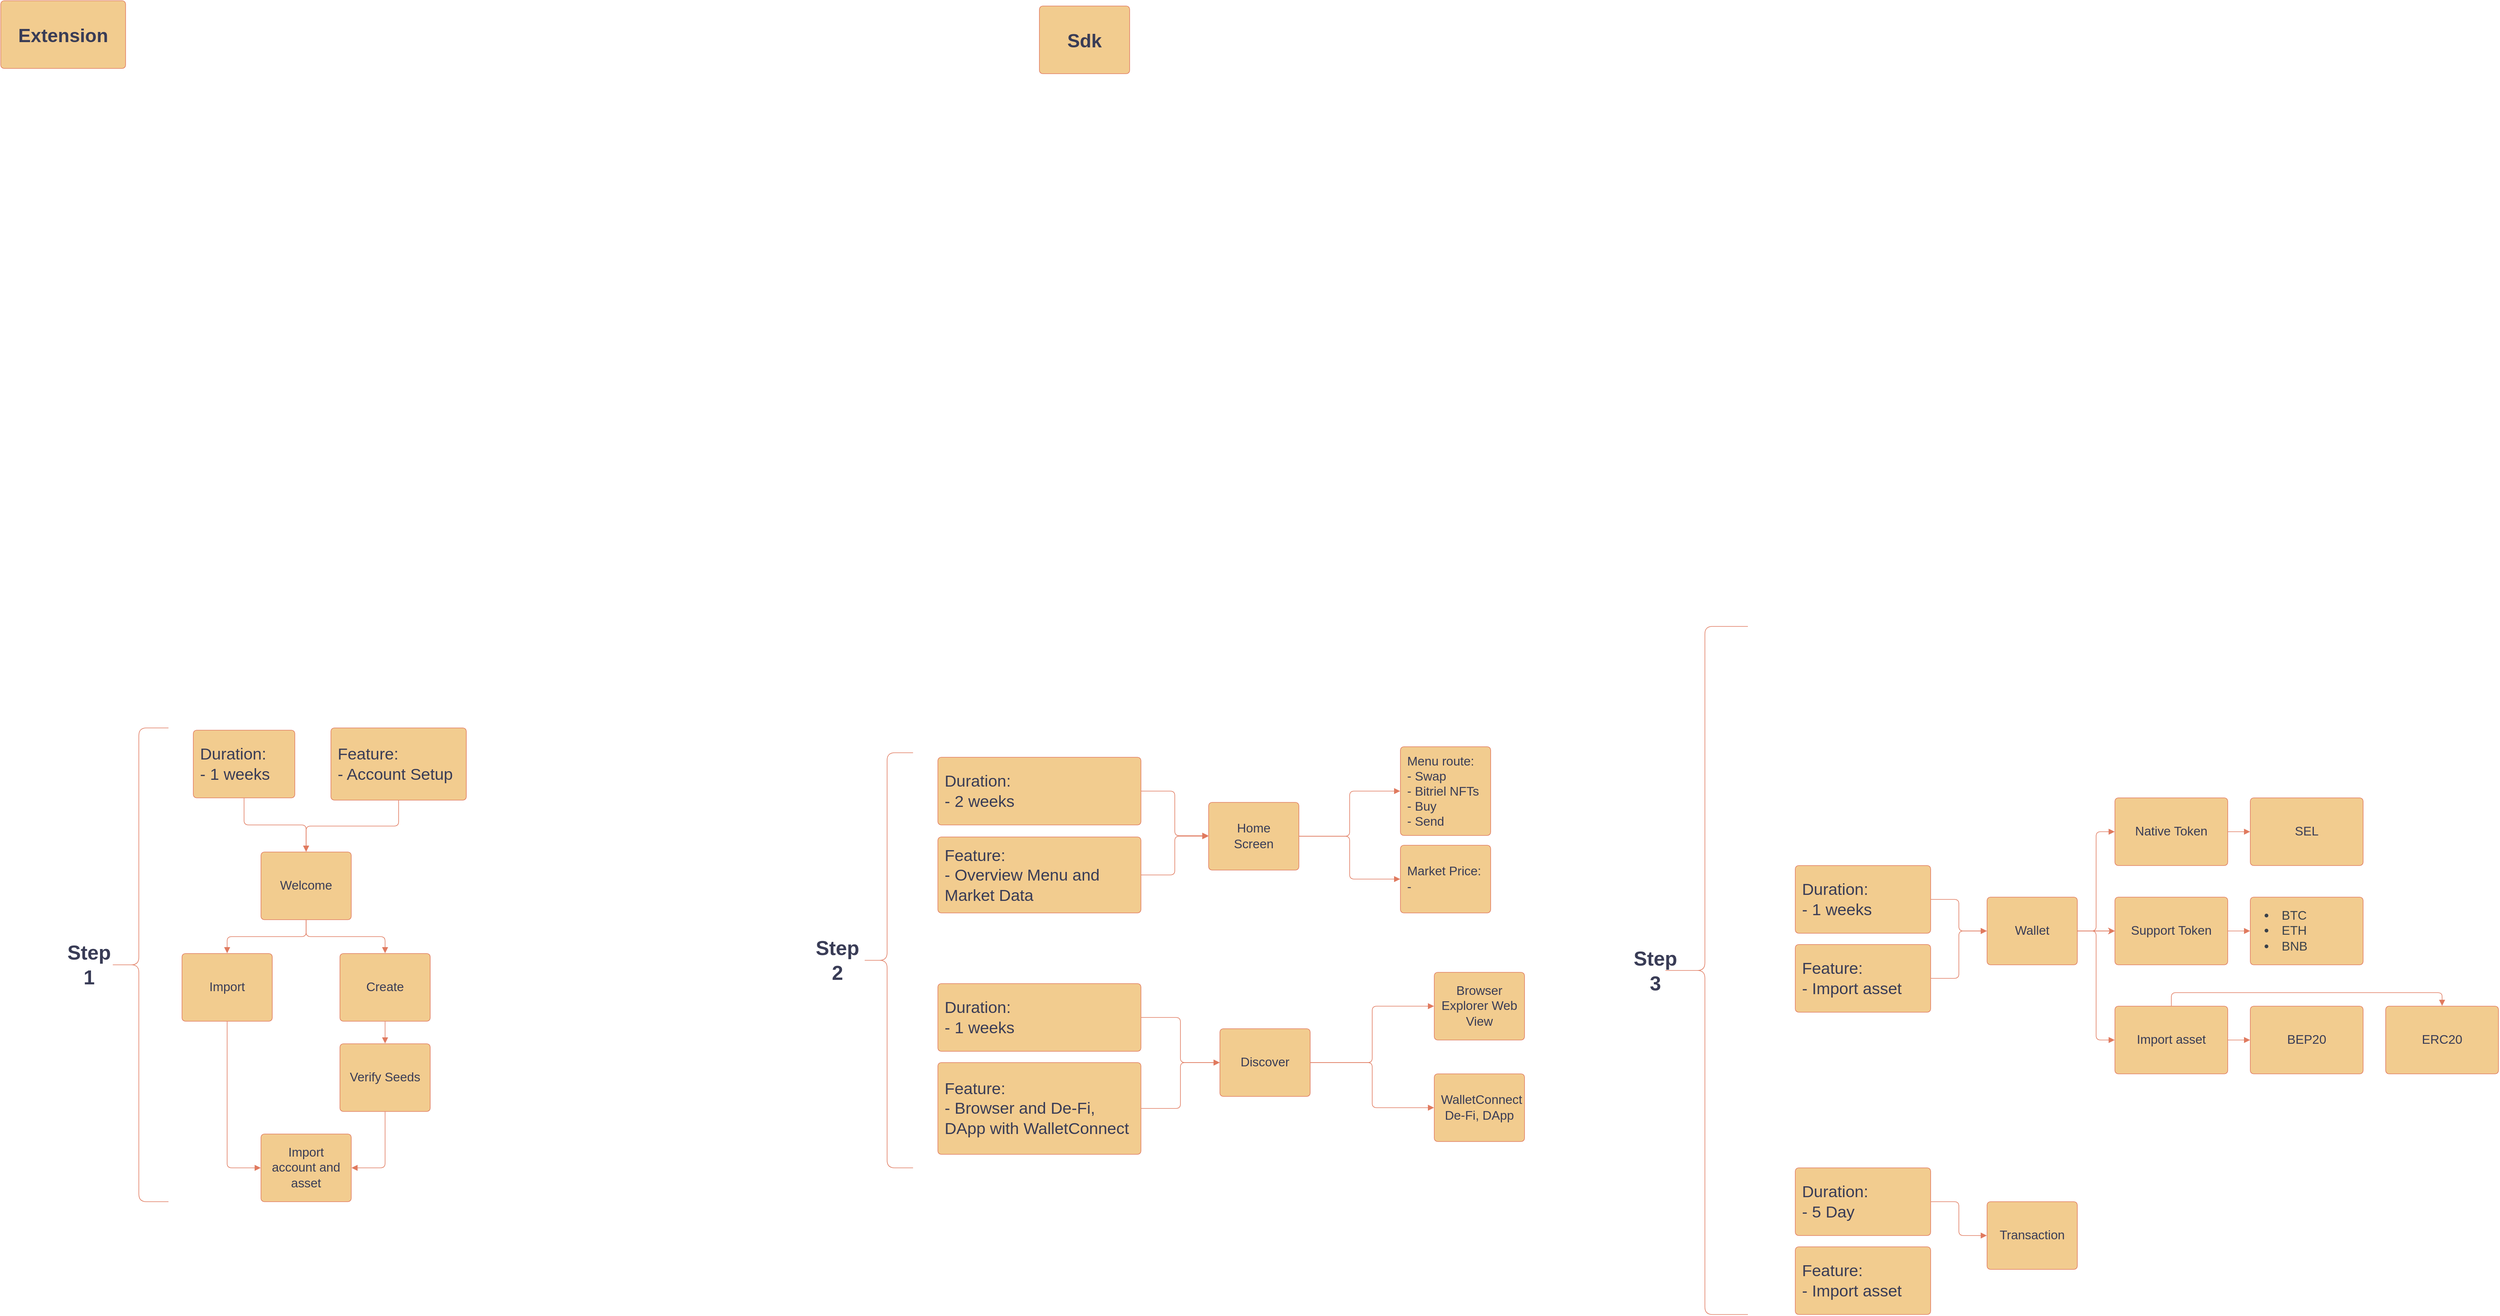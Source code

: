 <mxfile version="21.3.2" type="github">
  <diagram name="Page-1" id="VHqu843zAMIvLOxLYRrT">
    <mxGraphModel dx="3056" dy="2072" grid="1" gridSize="10" guides="1" tooltips="1" connect="1" arrows="1" fold="1" page="1" pageScale="1" pageWidth="850" pageHeight="1100" background="#ffffff" math="0" shadow="0">
      <root>
        <mxCell id="0" />
        <mxCell id="1" parent="0" />
        <mxCell id="zbY5q0rbspvN2szjDiho-265" value="Home Screen" style="html=1;overflow=block;blockSpacing=1;whiteSpace=wrap;fontSize=16.7;fontColor=#393C56;spacing=9;strokeColor=#E07A5F;strokeOpacity=100;rounded=1;absoluteArcSize=1;arcSize=9;strokeWidth=0.8;lucidId=uca0n-UiO.i3;fillColor=#F2CC8F;labelBackgroundColor=none;" parent="1" vertex="1">
          <mxGeometry x="315" y="189" width="120" height="90" as="geometry" />
        </mxCell>
        <mxCell id="zbY5q0rbspvN2szjDiho-266" value="Welcome" style="html=1;overflow=block;blockSpacing=1;whiteSpace=wrap;fontSize=16.7;fontColor=#393C56;align=center;spacing=9;strokeColor=#E07A5F;strokeOpacity=100;rounded=1;absoluteArcSize=1;arcSize=9;strokeWidth=0.8;lucidId=Jca0Ky4q9FBk;labelBackgroundColor=none;fillColor=#F2CC8F;" parent="1" vertex="1">
          <mxGeometry x="-945" y="255" width="120" height="90" as="geometry" />
        </mxCell>
        <mxCell id="zbY5q0rbspvN2szjDiho-267" value="Import" style="html=1;overflow=block;blockSpacing=1;whiteSpace=wrap;fontSize=16.7;fontColor=#393C56;spacing=9;verticalAlign=middle;strokeColor=#E07A5F;strokeOpacity=100;rounded=1;absoluteArcSize=1;arcSize=9;strokeWidth=0.8;lucidId=Vda0Xxk14ub7;labelBackgroundColor=none;fillColor=#F2CC8F;" parent="1" vertex="1">
          <mxGeometry x="-1050" y="390" width="120" height="90" as="geometry" />
        </mxCell>
        <mxCell id="zbY5q0rbspvN2szjDiho-268" value="Create" style="html=1;overflow=block;blockSpacing=1;whiteSpace=wrap;fontSize=16.7;fontColor=#393C56;spacing=9;verticalAlign=middle;strokeColor=#E07A5F;strokeOpacity=100;rounded=1;absoluteArcSize=1;arcSize=9;strokeWidth=0.8;lucidId=bea0~t-JF409;labelBackgroundColor=none;fillColor=#F2CC8F;" parent="1" vertex="1">
          <mxGeometry x="-840" y="390" width="120" height="90" as="geometry" />
        </mxCell>
        <mxCell id="zbY5q0rbspvN2szjDiho-269" value="Verify Seeds" style="html=1;overflow=block;blockSpacing=1;whiteSpace=wrap;fontSize=16.7;fontColor=#393C56;spacing=9;verticalAlign=middle;strokeColor=#E07A5F;strokeOpacity=100;rounded=1;absoluteArcSize=1;arcSize=9;strokeWidth=0.8;lucidId=oea0EduncO.E;labelBackgroundColor=none;fillColor=#F2CC8F;" parent="1" vertex="1">
          <mxGeometry x="-840" y="510" width="120" height="90" as="geometry" />
        </mxCell>
        <mxCell id="zbY5q0rbspvN2szjDiho-270" value="" style="html=1;jettySize=18;whiteSpace=wrap;fontSize=13;strokeColor=#E07A5F;strokeOpacity=100;strokeWidth=0.8;rounded=1;arcSize=12;edgeStyle=orthogonalEdgeStyle;startArrow=none;endArrow=block;endFill=1;exitX=0.5;exitY=1.004;exitPerimeter=0;entryX=0.5;entryY=-0.004;entryPerimeter=0;lucidId=Eea0e89wNNri;labelBackgroundColor=none;fontColor=default;" parent="1" source="zbY5q0rbspvN2szjDiho-268" target="zbY5q0rbspvN2szjDiho-269" edge="1">
          <mxGeometry width="100" height="100" relative="1" as="geometry">
            <Array as="points" />
          </mxGeometry>
        </mxCell>
        <mxCell id="zbY5q0rbspvN2szjDiho-271" value="" style="html=1;jettySize=18;whiteSpace=wrap;fontSize=13;strokeColor=#E07A5F;strokeOpacity=100;strokeWidth=0.8;rounded=1;arcSize=12;edgeStyle=orthogonalEdgeStyle;startArrow=none;endArrow=block;endFill=1;exitX=0.5;exitY=1.004;exitPerimeter=0;entryX=0.5;entryY=-0.004;entryPerimeter=0;lucidId=ffa06G6fT31H;labelBackgroundColor=none;fontColor=default;" parent="1" source="zbY5q0rbspvN2szjDiho-266" target="zbY5q0rbspvN2szjDiho-267" edge="1">
          <mxGeometry width="100" height="100" relative="1" as="geometry">
            <Array as="points" />
          </mxGeometry>
        </mxCell>
        <mxCell id="zbY5q0rbspvN2szjDiho-272" value="" style="html=1;jettySize=18;whiteSpace=wrap;fontSize=13;strokeColor=#E07A5F;strokeOpacity=100;strokeWidth=0.8;rounded=1;arcSize=12;edgeStyle=orthogonalEdgeStyle;startArrow=none;endArrow=block;endFill=1;exitX=0.5;exitY=1.004;exitPerimeter=0;entryX=0.5;entryY=-0.004;entryPerimeter=0;lucidId=kfa0JvLYfITH;labelBackgroundColor=none;fontColor=default;" parent="1" source="zbY5q0rbspvN2szjDiho-266" target="zbY5q0rbspvN2szjDiho-268" edge="1">
          <mxGeometry width="100" height="100" relative="1" as="geometry">
            <Array as="points" />
          </mxGeometry>
        </mxCell>
        <mxCell id="zbY5q0rbspvN2szjDiho-273" value="Import account and asset " style="html=1;overflow=block;blockSpacing=1;whiteSpace=wrap;fontSize=16.7;fontColor=#393C56;spacing=9;verticalAlign=middle;strokeColor=#E07A5F;strokeOpacity=100;rounded=1;absoluteArcSize=1;arcSize=9;strokeWidth=0.8;lucidId=sfa0by9yITn-;labelBackgroundColor=none;fillColor=#F2CC8F;" parent="1" vertex="1">
          <mxGeometry x="-945" y="630" width="120" height="90" as="geometry" />
        </mxCell>
        <mxCell id="zbY5q0rbspvN2szjDiho-274" value="" style="html=1;jettySize=18;whiteSpace=wrap;fontSize=13;strokeColor=#E07A5F;strokeOpacity=100;strokeWidth=0.8;rounded=1;arcSize=12;edgeStyle=orthogonalEdgeStyle;startArrow=none;endArrow=block;endFill=1;exitX=0.5;exitY=1.004;exitPerimeter=0;entryX=-0.003;entryY=0.5;entryPerimeter=0;lucidId=Pfa0X~1ALKKi;labelBackgroundColor=none;fontColor=default;" parent="1" source="zbY5q0rbspvN2szjDiho-267" target="zbY5q0rbspvN2szjDiho-273" edge="1">
          <mxGeometry width="100" height="100" relative="1" as="geometry">
            <Array as="points" />
          </mxGeometry>
        </mxCell>
        <mxCell id="zbY5q0rbspvN2szjDiho-275" value="" style="html=1;jettySize=18;whiteSpace=wrap;fontSize=13;strokeColor=#E07A5F;strokeOpacity=100;strokeWidth=0.8;rounded=1;arcSize=12;edgeStyle=orthogonalEdgeStyle;startArrow=none;endArrow=block;endFill=1;exitX=0.5;exitY=1.004;exitPerimeter=0;entryX=1.003;entryY=0.5;entryPerimeter=0;lucidId=Sfa0SEUxJVV2;labelBackgroundColor=none;fontColor=default;" parent="1" source="zbY5q0rbspvN2szjDiho-269" target="zbY5q0rbspvN2szjDiho-273" edge="1">
          <mxGeometry width="100" height="100" relative="1" as="geometry">
            <Array as="points" />
          </mxGeometry>
        </mxCell>
        <mxCell id="zbY5q0rbspvN2szjDiho-276" value="Discover" style="html=1;overflow=block;blockSpacing=1;whiteSpace=wrap;fontSize=16.7;fontColor=#393C56;spacing=9;strokeColor=#E07A5F;strokeOpacity=100;rounded=1;absoluteArcSize=1;arcSize=9;strokeWidth=0.8;lucidId=zga0rCzeqD-x;fillColor=#F2CC8F;labelBackgroundColor=none;" parent="1" vertex="1">
          <mxGeometry x="330" y="490" width="120" height="90" as="geometry" />
        </mxCell>
        <mxCell id="zbY5q0rbspvN2szjDiho-277" value="Duration: &#xa;- 1 weeks" style="html=1;overflow=block;blockSpacing=1;whiteSpace=wrap;fontSize=21.7;fontColor=#393C56;align=left;spacing=9;verticalAlign=middle;strokeColor=#E07A5F;strokeOpacity=100;fillOpacity=100;rounded=1;absoluteArcSize=1;arcSize=9;fillColor=#F2CC8F;strokeWidth=0.8;lucidId=LPa0Y3JxdmO-;labelBackgroundColor=none;" parent="1" vertex="1">
          <mxGeometry x="-1035" y="93" width="135" height="90" as="geometry" />
        </mxCell>
        <mxCell id="zbY5q0rbspvN2szjDiho-278" value="" style="strokeColor=none;fillColor=none;whiteSpace=wrap;fontSize=26.7;fontColor=#393C56;fontStyle=1;spacing=3.8;strokeOpacity=100;rounded=1;absoluteArcSize=1;arcSize=9;strokeWidth=0.8;html=1;labelBackgroundColor=none;" parent="1" vertex="1">
          <mxGeometry x="-1200" y="90" width="132" height="630" as="geometry" />
        </mxCell>
        <mxCell id="zbY5q0rbspvN2szjDiho-279" value="" style="shape=curlyBracket;rounded=1;whiteSpace=wrap;fontSize=26.7;fontColor=#393C56;fontStyle=1;spacing=3.8;strokeColor=#E07A5F;strokeOpacity=100;strokeWidth=0.8;labelBackgroundColor=none;fillColor=#F2CC8F;" parent="zbY5q0rbspvN2szjDiho-278" vertex="1">
          <mxGeometry x="53.25" width="78.75" height="630" as="geometry" />
        </mxCell>
        <mxCell id="zbY5q0rbspvN2szjDiho-280" value="Step 1" style="strokeColor=none;fillColor=none;whiteSpace=wrap;fontSize=26.7;fontColor=#393C56;fontStyle=1;spacing=3.8;strokeOpacity=100;rounded=1;absoluteArcSize=1;arcSize=9;strokeWidth=0.8;labelBackgroundColor=none;" parent="zbY5q0rbspvN2szjDiho-278" vertex="1">
          <mxGeometry width="53.25" height="630" as="geometry" />
        </mxCell>
        <mxCell id="zbY5q0rbspvN2szjDiho-281" value="Sdk" style="html=1;overflow=block;blockSpacing=1;whiteSpace=wrap;fontSize=25;fontColor=#393C56;fontStyle=1;spacing=9;strokeColor=#E07A5F;strokeOpacity=100;fillOpacity=100;rounded=1;absoluteArcSize=1;arcSize=9;fillColor=#F2CC8F;strokeWidth=0.8;lucidId=pSa00CnqCvIb;labelBackgroundColor=none;" parent="1" vertex="1">
          <mxGeometry x="90" y="-870" width="120" height="90" as="geometry" />
        </mxCell>
        <mxCell id="zbY5q0rbspvN2szjDiho-282" value="" style="strokeColor=none;fillColor=none;whiteSpace=wrap;fontSize=26.7;fontColor=#393C56;fontStyle=1;spacing=3.8;strokeOpacity=100;rounded=1;absoluteArcSize=1;arcSize=9;strokeWidth=0.8;html=1;labelBackgroundColor=none;" parent="1" vertex="1">
          <mxGeometry x="-210" y="123" width="132" height="552" as="geometry" />
        </mxCell>
        <mxCell id="zbY5q0rbspvN2szjDiho-283" value="" style="shape=curlyBracket;rounded=1;whiteSpace=wrap;fontSize=26.7;fontColor=#393C56;fontStyle=1;spacing=3.8;strokeColor=#E07A5F;strokeOpacity=100;strokeWidth=0.8;labelBackgroundColor=none;fillColor=#F2CC8F;" parent="zbY5q0rbspvN2szjDiho-282" vertex="1">
          <mxGeometry x="63" width="69" height="552" as="geometry" />
        </mxCell>
        <mxCell id="zbY5q0rbspvN2szjDiho-284" value="Step 2" style="strokeColor=none;fillColor=none;whiteSpace=wrap;fontSize=26.7;fontColor=#393C56;fontStyle=1;spacing=3.8;strokeOpacity=100;rounded=1;absoluteArcSize=1;arcSize=9;strokeWidth=0.8;labelBackgroundColor=none;" parent="zbY5q0rbspvN2szjDiho-282" vertex="1">
          <mxGeometry width="63" height="552" as="geometry" />
        </mxCell>
        <mxCell id="zbY5q0rbspvN2szjDiho-285" value="Feature:&#xa;- Account Setup" style="html=1;overflow=block;blockSpacing=1;whiteSpace=wrap;fontSize=21.7;fontColor=#393C56;align=left;spacing=9;verticalAlign=middle;strokeColor=#E07A5F;strokeOpacity=100;fillOpacity=100;rounded=1;absoluteArcSize=1;arcSize=9;fillColor=#F2CC8F;strokeWidth=0.8;lucidId=MVa0nrjbL0r_;labelBackgroundColor=none;" parent="1" vertex="1">
          <mxGeometry x="-852" y="90" width="180" height="96" as="geometry" />
        </mxCell>
        <mxCell id="zbY5q0rbspvN2szjDiho-286" value="" style="html=1;jettySize=18;whiteSpace=wrap;fontSize=13;strokeColor=#E07A5F;strokeOpacity=100;strokeWidth=0.8;rounded=1;arcSize=12;edgeStyle=orthogonalEdgeStyle;startArrow=none;endArrow=block;endFill=1;exitX=0.5;exitY=1.004;exitPerimeter=0;entryX=0.5;entryY=-0.004;entryPerimeter=0;lucidId=R4a0nYMLeVrN;labelBackgroundColor=none;fontColor=default;" parent="1" source="zbY5q0rbspvN2szjDiho-277" target="zbY5q0rbspvN2szjDiho-266" edge="1">
          <mxGeometry width="100" height="100" relative="1" as="geometry">
            <Array as="points" />
          </mxGeometry>
        </mxCell>
        <mxCell id="zbY5q0rbspvN2szjDiho-287" value="" style="html=1;jettySize=18;whiteSpace=wrap;fontSize=13;strokeColor=#E07A5F;strokeOpacity=100;strokeWidth=0.8;rounded=1;arcSize=12;edgeStyle=orthogonalEdgeStyle;startArrow=none;endArrow=block;endFill=1;exitX=0.5;exitY=1.004;exitPerimeter=0;entryX=0.5;entryY=-0.004;entryPerimeter=0;lucidId=U4a0g7tCiHba;labelBackgroundColor=none;fontColor=default;" parent="1" source="zbY5q0rbspvN2szjDiho-285" target="zbY5q0rbspvN2szjDiho-266" edge="1">
          <mxGeometry width="100" height="100" relative="1" as="geometry">
            <Array as="points" />
          </mxGeometry>
        </mxCell>
        <mxCell id="zbY5q0rbspvN2szjDiho-288" value="Browser Explorer Web View" style="html=1;overflow=block;blockSpacing=1;whiteSpace=wrap;fontSize=16.7;fontColor=#393C56;spacing=9;strokeColor=#E07A5F;strokeOpacity=100;rounded=1;absoluteArcSize=1;arcSize=9;strokeWidth=0.8;lucidId=77a02cb7iGfI;fillColor=#F2CC8F;labelBackgroundColor=none;" parent="1" vertex="1">
          <mxGeometry x="615" y="415" width="120" height="90" as="geometry" />
        </mxCell>
        <mxCell id="zbY5q0rbspvN2szjDiho-289" value="WalletConnect&#xa;De-Fi, DApp" style="html=1;overflow=block;blockSpacing=1;whiteSpace=wrap;fontSize=16.7;fontColor=#393C56;spacing=9;strokeColor=#E07A5F;strokeOpacity=100;rounded=1;absoluteArcSize=1;arcSize=9;strokeWidth=0.8;lucidId=-7a0e4nIgv2n;fillColor=#F2CC8F;labelBackgroundColor=none;" parent="1" vertex="1">
          <mxGeometry x="615" y="550" width="120" height="90" as="geometry" />
        </mxCell>
        <mxCell id="zbY5q0rbspvN2szjDiho-290" value="Duration: &#xa;- 1 weeks" style="html=1;overflow=block;blockSpacing=1;whiteSpace=wrap;fontSize=21.7;fontColor=#393C56;align=left;spacing=9;verticalAlign=middle;strokeColor=#E07A5F;strokeOpacity=100;fillOpacity=100;rounded=1;absoluteArcSize=1;arcSize=9;fillColor=#F2CC8F;strokeWidth=0.8;lucidId=v-a0DGhrGujj;labelBackgroundColor=none;" parent="1" vertex="1">
          <mxGeometry x="-45" y="430" width="270" height="90" as="geometry" />
        </mxCell>
        <mxCell id="zbY5q0rbspvN2szjDiho-291" value="" style="html=1;jettySize=18;whiteSpace=wrap;fontSize=13;strokeColor=#E07A5F;strokeOpacity=100;strokeWidth=0.8;rounded=1;arcSize=12;edgeStyle=orthogonalEdgeStyle;startArrow=none;endArrow=block;endFill=1;exitX=1.003;exitY=0.5;exitPerimeter=0;entryX=-0.003;entryY=0.5;entryPerimeter=0;lucidId=3-a07R3Qk.AD;fillColor=#F2CC8F;labelBackgroundColor=none;fontColor=default;" parent="1" source="zbY5q0rbspvN2szjDiho-276" target="zbY5q0rbspvN2szjDiho-289" edge="1">
          <mxGeometry width="100" height="100" relative="1" as="geometry">
            <Array as="points" />
          </mxGeometry>
        </mxCell>
        <mxCell id="zbY5q0rbspvN2szjDiho-292" value="Extension" style="html=1;overflow=block;blockSpacing=1;whiteSpace=wrap;fontSize=25;fontColor=#393C56;fontStyle=1;spacing=9;strokeColor=#E07A5F;strokeOpacity=100;fillOpacity=100;rounded=1;absoluteArcSize=1;arcSize=9;fillColor=#F2CC8F;strokeWidth=0.8;lucidId=..a0CwNgGoPU;labelBackgroundColor=none;" parent="1" vertex="1">
          <mxGeometry x="-1291" y="-877" width="166" height="90" as="geometry" />
        </mxCell>
        <mxCell id="zbY5q0rbspvN2szjDiho-293" value="Feature:&#xa;- Browser and De-Fi, DApp with WalletConnect" style="html=1;overflow=block;blockSpacing=1;whiteSpace=wrap;fontSize=21.7;fontColor=#393C56;align=left;spacing=9;verticalAlign=middle;strokeOpacity=100;fillOpacity=100;rounded=1;absoluteArcSize=1;arcSize=9;fillColor=#F2CC8F;strokeWidth=0.8;lucidId=aab0temb~Jwm;strokeColor=#E07A5F;labelBackgroundColor=none;" parent="1" vertex="1">
          <mxGeometry x="-45" y="535" width="270" height="122" as="geometry" />
        </mxCell>
        <mxCell id="zbY5q0rbspvN2szjDiho-294" value="" style="html=1;jettySize=18;whiteSpace=wrap;fontSize=13;strokeColor=#E07A5F;strokeOpacity=100;strokeWidth=0.8;rounded=1;arcSize=12;edgeStyle=orthogonalEdgeStyle;startArrow=none;endArrow=block;endFill=1;exitX=1.001;exitY=0.5;exitPerimeter=0;entryX=-0.003;entryY=0.5;entryPerimeter=0;lucidId=Xab0g0hyk1Pg;fillColor=#F2CC8F;labelBackgroundColor=none;fontColor=default;" parent="1" source="zbY5q0rbspvN2szjDiho-293" target="zbY5q0rbspvN2szjDiho-276" edge="1">
          <mxGeometry width="100" height="100" relative="1" as="geometry">
            <Array as="points" />
          </mxGeometry>
        </mxCell>
        <mxCell id="zbY5q0rbspvN2szjDiho-295" value="Duration: &#xa;- 2 weeks" style="html=1;overflow=block;blockSpacing=1;whiteSpace=wrap;fontSize=21.7;fontColor=#393C56;align=left;spacing=9;verticalAlign=middle;strokeColor=#E07A5F;strokeOpacity=100;fillOpacity=100;rounded=1;absoluteArcSize=1;arcSize=9;fillColor=#F2CC8F;strokeWidth=0.8;lucidId=_ab0i.H8g_lR;labelBackgroundColor=none;" parent="1" vertex="1">
          <mxGeometry x="-45" y="129" width="270" height="90" as="geometry" />
        </mxCell>
        <mxCell id="zbY5q0rbspvN2szjDiho-296" value="Feature:&#xa;- Overview Menu and Market Data" style="html=1;overflow=block;blockSpacing=1;whiteSpace=wrap;fontSize=21.7;fontColor=#393C56;align=left;spacing=9;verticalAlign=middle;strokeOpacity=100;fillOpacity=100;rounded=1;absoluteArcSize=1;arcSize=9;fillColor=#F2CC8F;strokeWidth=0.8;lucidId=_ab0SlGCYWsf;strokeColor=#E07A5F;labelBackgroundColor=none;" parent="1" vertex="1">
          <mxGeometry x="-45" y="235" width="270" height="101" as="geometry" />
        </mxCell>
        <mxCell id="zbY5q0rbspvN2szjDiho-297" value="Menu route:&#xa;- Swap&#xa;- Bitriel NFTs&#xa;- Buy&#xa;- Send" style="html=1;overflow=block;blockSpacing=1;whiteSpace=wrap;fontSize=16.7;fontColor=#393C56;align=left;spacing=9;verticalAlign=middle;strokeColor=#E07A5F;strokeOpacity=100;rounded=1;absoluteArcSize=1;arcSize=9;strokeWidth=0.8;lucidId=acb0z6DDbaGp;fillColor=#F2CC8F;labelBackgroundColor=none;" parent="1" vertex="1">
          <mxGeometry x="570" y="115" width="120" height="118" as="geometry" />
        </mxCell>
        <mxCell id="zbY5q0rbspvN2szjDiho-298" value="Market Price:&#xa;- " style="html=1;overflow=block;blockSpacing=1;whiteSpace=wrap;fontSize=16.7;fontColor=#393C56;align=left;spacing=9;verticalAlign=middle;strokeColor=#E07A5F;strokeOpacity=100;rounded=1;absoluteArcSize=1;arcSize=9;strokeWidth=0.8;lucidId=acb0S5HzsYsd;fillColor=#F2CC8F;labelBackgroundColor=none;" parent="1" vertex="1">
          <mxGeometry x="570" y="246" width="120" height="90" as="geometry" />
        </mxCell>
        <mxCell id="zbY5q0rbspvN2szjDiho-299" value="" style="html=1;jettySize=18;whiteSpace=wrap;fontSize=13;strokeColor=#E07A5F;strokeOpacity=100;strokeWidth=0.8;rounded=1;arcSize=12;edgeStyle=orthogonalEdgeStyle;startArrow=none;endArrow=block;endFill=1;exitX=1.003;exitY=0.5;exitPerimeter=0;entryX=-0.003;entryY=0.5;entryPerimeter=0;lucidId=qcb0-TfhVIlK;fillColor=#F2CC8F;labelBackgroundColor=none;fontColor=default;" parent="1" source="zbY5q0rbspvN2szjDiho-265" target="zbY5q0rbspvN2szjDiho-297" edge="1">
          <mxGeometry width="100" height="100" relative="1" as="geometry">
            <Array as="points" />
          </mxGeometry>
        </mxCell>
        <mxCell id="zbY5q0rbspvN2szjDiho-300" value="" style="html=1;jettySize=18;whiteSpace=wrap;fontSize=13;strokeColor=#E07A5F;strokeOpacity=100;strokeWidth=0.8;rounded=1;arcSize=12;edgeStyle=orthogonalEdgeStyle;startArrow=none;endArrow=block;endFill=1;exitX=1.003;exitY=0.5;exitPerimeter=0;entryX=-0.003;entryY=0.5;entryPerimeter=0;lucidId=ucb0NeUc8.oI;fillColor=#F2CC8F;labelBackgroundColor=none;fontColor=default;" parent="1" source="zbY5q0rbspvN2szjDiho-265" target="zbY5q0rbspvN2szjDiho-298" edge="1">
          <mxGeometry width="100" height="100" relative="1" as="geometry">
            <Array as="points" />
          </mxGeometry>
        </mxCell>
        <mxCell id="zbY5q0rbspvN2szjDiho-301" value="" style="html=1;jettySize=18;whiteSpace=wrap;fontSize=13;strokeColor=#E07A5F;strokeOpacity=100;strokeWidth=0.8;rounded=1;arcSize=12;edgeStyle=orthogonalEdgeStyle;startArrow=none;endArrow=block;endFill=1;exitX=1.001;exitY=0.5;exitPerimeter=0;entryX=-0.003;entryY=0.5;entryPerimeter=0;lucidId=gdb0DMMKNhfz;fillColor=#F2CC8F;labelBackgroundColor=none;fontColor=default;" parent="1" source="zbY5q0rbspvN2szjDiho-290" target="zbY5q0rbspvN2szjDiho-276" edge="1">
          <mxGeometry width="100" height="100" relative="1" as="geometry">
            <Array as="points" />
          </mxGeometry>
        </mxCell>
        <mxCell id="zbY5q0rbspvN2szjDiho-302" value="" style="html=1;jettySize=18;whiteSpace=wrap;fontSize=13;strokeColor=#E07A5F;strokeOpacity=100;strokeWidth=0.8;rounded=1;arcSize=12;edgeStyle=orthogonalEdgeStyle;startArrow=none;endArrow=block;endFill=1;exitX=1.001;exitY=0.5;exitPerimeter=0;entryX=-0.003;entryY=0.5;entryPerimeter=0;lucidId=Mdb0LnuBG9gK;fillColor=#F2CC8F;labelBackgroundColor=none;fontColor=default;" parent="1" source="zbY5q0rbspvN2szjDiho-296" target="zbY5q0rbspvN2szjDiho-265" edge="1">
          <mxGeometry width="100" height="100" relative="1" as="geometry">
            <Array as="points" />
          </mxGeometry>
        </mxCell>
        <mxCell id="zbY5q0rbspvN2szjDiho-303" value="" style="html=1;jettySize=18;whiteSpace=wrap;fontSize=13;strokeColor=#E07A5F;strokeOpacity=100;strokeWidth=0.8;rounded=1;arcSize=12;edgeStyle=orthogonalEdgeStyle;startArrow=none;endArrow=block;endFill=1;exitX=1.001;exitY=0.5;exitPerimeter=0;entryX=-0.003;entryY=0.492;entryPerimeter=0;lucidId=Qdb0yo6qIdlQ;fillColor=#F2CC8F;labelBackgroundColor=none;fontColor=default;" parent="1" source="zbY5q0rbspvN2szjDiho-295" target="zbY5q0rbspvN2szjDiho-265" edge="1">
          <mxGeometry width="100" height="100" relative="1" as="geometry">
            <Array as="points" />
          </mxGeometry>
        </mxCell>
        <mxCell id="zbY5q0rbspvN2szjDiho-304" value="" style="html=1;jettySize=18;whiteSpace=wrap;fontSize=13;strokeColor=#E07A5F;strokeOpacity=100;strokeWidth=0.8;rounded=1;arcSize=12;edgeStyle=orthogonalEdgeStyle;startArrow=none;endArrow=block;endFill=1;exitX=1.003;exitY=0.5;exitPerimeter=0;entryX=-0.003;entryY=0.5;entryPerimeter=0;lucidId=ceb0MK5iR.2z;fillColor=#F2CC8F;labelBackgroundColor=none;fontColor=default;" parent="1" source="zbY5q0rbspvN2szjDiho-276" target="zbY5q0rbspvN2szjDiho-288" edge="1">
          <mxGeometry width="100" height="100" relative="1" as="geometry">
            <Array as="points" />
          </mxGeometry>
        </mxCell>
        <mxCell id="zbY5q0rbspvN2szjDiho-305" value="" style="strokeColor=none;fillColor=none;whiteSpace=wrap;fontSize=26.7;fontColor=#393C56;fontStyle=1;spacing=3.8;strokeOpacity=100;rounded=1;absoluteArcSize=1;arcSize=9;strokeWidth=0.8;html=1;labelBackgroundColor=none;" parent="1" vertex="1">
          <mxGeometry x="900" y="-45" width="132" height="915" as="geometry" />
        </mxCell>
        <mxCell id="zbY5q0rbspvN2szjDiho-306" value="" style="shape=curlyBracket;rounded=1;whiteSpace=wrap;fontSize=26.7;fontColor=#393C56;fontStyle=1;spacing=3.8;strokeColor=#E07A5F;strokeOpacity=100;strokeWidth=0.8;labelBackgroundColor=none;fillColor=#F2CC8F;" parent="zbY5q0rbspvN2szjDiho-305" vertex="1">
          <mxGeometry x="17.625" width="114.375" height="915" as="geometry" />
        </mxCell>
        <mxCell id="zbY5q0rbspvN2szjDiho-307" value="Step 3" style="strokeColor=none;fillColor=none;whiteSpace=wrap;fontSize=26.7;fontColor=#393C56;fontStyle=1;spacing=3.8;strokeOpacity=100;rounded=1;absoluteArcSize=1;arcSize=9;strokeWidth=0.8;labelBackgroundColor=none;" parent="zbY5q0rbspvN2szjDiho-305" vertex="1">
          <mxGeometry width="17.625" height="915" as="geometry" />
        </mxCell>
        <mxCell id="kWYeJPqyyix-fhEWJ2AD-1" style="edgeStyle=orthogonalEdgeStyle;rounded=0;orthogonalLoop=1;jettySize=auto;html=1;entryX=0;entryY=0.5;entryDx=0;entryDy=0;strokeColor=#E07A5F;fontColor=#393C56;fillColor=#F2CC8F;" edge="1" parent="1" source="zbY5q0rbspvN2szjDiho-308" target="zbY5q0rbspvN2szjDiho-316">
          <mxGeometry relative="1" as="geometry" />
        </mxCell>
        <mxCell id="zbY5q0rbspvN2szjDiho-308" value="Wallet" style="html=1;overflow=block;blockSpacing=1;whiteSpace=wrap;fontSize=16.7;spacing=9;strokeColor=#E07A5F;strokeOpacity=100;rounded=1;absoluteArcSize=1;arcSize=9;strokeWidth=0.8;lucidId=bhb0qxRhIA-V;fillColor=#F2CC8F;fontColor=#393C56;labelBackgroundColor=none;" parent="1" vertex="1">
          <mxGeometry x="1350" y="315" width="120" height="90" as="geometry" />
        </mxCell>
        <mxCell id="zbY5q0rbspvN2szjDiho-309" value="Import asset" style="html=1;overflow=block;blockSpacing=1;whiteSpace=wrap;fontSize=16.7;spacing=9;strokeColor=#E07A5F;strokeOpacity=100;rounded=1;absoluteArcSize=1;arcSize=9;strokeWidth=0.8;lucidId=bhb0wNb8ohSP;fillColor=#F2CC8F;fontColor=#393C56;labelBackgroundColor=none;" parent="1" vertex="1">
          <mxGeometry x="1520" y="460" width="150" height="90" as="geometry" />
        </mxCell>
        <mxCell id="zbY5q0rbspvN2szjDiho-310" value="" style="html=1;jettySize=18;whiteSpace=wrap;fontSize=13;strokeColor=#E07A5F;strokeOpacity=100;strokeWidth=0.8;rounded=1;arcSize=12;edgeStyle=orthogonalEdgeStyle;startArrow=none;endArrow=block;endFill=1;exitX=1.003;exitY=0.5;exitPerimeter=0;entryX=-0.002;entryY=0.5;entryPerimeter=0;lucidId=bhb0bGxGjl3O;fillColor=#F2CC8F;labelBackgroundColor=none;fontColor=default;" parent="1" source="zbY5q0rbspvN2szjDiho-308" target="zbY5q0rbspvN2szjDiho-309" edge="1">
          <mxGeometry width="100" height="100" relative="1" as="geometry">
            <Array as="points" />
          </mxGeometry>
        </mxCell>
        <mxCell id="zbY5q0rbspvN2szjDiho-311" value="ERC20" style="html=1;overflow=block;blockSpacing=1;whiteSpace=wrap;fontSize=16.7;fontColor=#393C56;spacing=9;strokeColor=#E07A5F;strokeOpacity=100;rounded=1;absoluteArcSize=1;arcSize=9;strokeWidth=0.8;lucidId=bhb0O4v9XhpU;fillColor=#F2CC8F;labelBackgroundColor=none;" parent="1" vertex="1">
          <mxGeometry x="1880" y="460" width="150" height="90" as="geometry" />
        </mxCell>
        <mxCell id="zbY5q0rbspvN2szjDiho-312" value="BEP20" style="html=1;overflow=block;blockSpacing=1;whiteSpace=wrap;fontSize=16.7;spacing=9;strokeColor=#E07A5F;strokeOpacity=100;rounded=1;absoluteArcSize=1;arcSize=9;strokeWidth=0.8;lucidId=bhb0I.Ht1Ggt;fillColor=#F2CC8F;fontColor=#393C56;labelBackgroundColor=none;" parent="1" vertex="1">
          <mxGeometry x="1700" y="460" width="150" height="90" as="geometry" />
        </mxCell>
        <mxCell id="zbY5q0rbspvN2szjDiho-313" value="" style="html=1;jettySize=18;whiteSpace=wrap;fontSize=13;strokeColor=#E07A5F;strokeOpacity=100;strokeWidth=0.8;rounded=1;arcSize=12;edgeStyle=orthogonalEdgeStyle;startArrow=none;endArrow=block;endFill=1;exitX=1.002;exitY=0.5;exitPerimeter=0;entryX=-0.002;entryY=0.5;entryPerimeter=0;lucidId=bhb0NddKJN9S;fillColor=#F2CC8F;labelBackgroundColor=none;fontColor=default;" parent="1" source="zbY5q0rbspvN2szjDiho-309" target="zbY5q0rbspvN2szjDiho-312" edge="1">
          <mxGeometry width="100" height="100" relative="1" as="geometry">
            <Array as="points" />
          </mxGeometry>
        </mxCell>
        <mxCell id="zbY5q0rbspvN2szjDiho-314" value="Native Token" style="html=1;overflow=block;blockSpacing=1;whiteSpace=wrap;fontSize=16.7;spacing=9;strokeColor=#E07A5F;strokeOpacity=100;rounded=1;absoluteArcSize=1;arcSize=9;strokeWidth=0.8;lucidId=bhb07KTPQtjn;fillColor=#F2CC8F;fontColor=#393C56;labelBackgroundColor=none;" parent="1" vertex="1">
          <mxGeometry x="1520" y="183" width="150" height="90" as="geometry" />
        </mxCell>
        <mxCell id="zbY5q0rbspvN2szjDiho-315" value="" style="html=1;jettySize=18;whiteSpace=wrap;fontSize=13;strokeColor=#E07A5F;strokeOpacity=100;strokeWidth=0.8;rounded=1;arcSize=12;edgeStyle=orthogonalEdgeStyle;startArrow=none;endArrow=block;endFill=1;exitX=1.003;exitY=0.5;exitPerimeter=0;entryX=-0.002;entryY=0.5;entryPerimeter=0;lucidId=bhb0fZ3wAojR;fillColor=#F2CC8F;labelBackgroundColor=none;fontColor=default;" parent="1" source="zbY5q0rbspvN2szjDiho-308" target="zbY5q0rbspvN2szjDiho-314" edge="1">
          <mxGeometry width="100" height="100" relative="1" as="geometry">
            <Array as="points" />
          </mxGeometry>
        </mxCell>
        <mxCell id="zbY5q0rbspvN2szjDiho-316" value="Support Token" style="html=1;overflow=block;blockSpacing=1;whiteSpace=wrap;fontSize=16.7;spacing=9;strokeColor=#E07A5F;strokeOpacity=100;rounded=1;absoluteArcSize=1;arcSize=9;strokeWidth=0.8;lucidId=bhb0O.DUgDSS;fillColor=#F2CC8F;fontColor=#393C56;labelBackgroundColor=none;" parent="1" vertex="1">
          <mxGeometry x="1520" y="315" width="150" height="90" as="geometry" />
        </mxCell>
        <mxCell id="zbY5q0rbspvN2szjDiho-318" value="SEL" style="html=1;overflow=block;blockSpacing=1;whiteSpace=wrap;fontSize=16.7;spacing=9;strokeColor=#E07A5F;strokeOpacity=100;rounded=1;absoluteArcSize=1;arcSize=9;strokeWidth=0.8;lucidId=bhb0.OiSeKe7;fillColor=#F2CC8F;fontColor=#393C56;labelBackgroundColor=none;" parent="1" vertex="1">
          <mxGeometry x="1700" y="183" width="150" height="90" as="geometry" />
        </mxCell>
        <mxCell id="zbY5q0rbspvN2szjDiho-319" value="" style="html=1;jettySize=18;whiteSpace=wrap;fontSize=13;strokeColor=#E07A5F;strokeOpacity=100;strokeWidth=0.8;rounded=1;arcSize=12;edgeStyle=orthogonalEdgeStyle;startArrow=none;endArrow=block;endFill=1;exitX=1.002;exitY=0.5;exitPerimeter=0;entryX=-0.002;entryY=0.5;entryPerimeter=0;lucidId=bhb0a-fZP~l-;fillColor=#F2CC8F;labelBackgroundColor=none;fontColor=default;" parent="1" source="zbY5q0rbspvN2szjDiho-314" target="zbY5q0rbspvN2szjDiho-318" edge="1">
          <mxGeometry width="100" height="100" relative="1" as="geometry">
            <Array as="points" />
          </mxGeometry>
        </mxCell>
        <mxCell id="zbY5q0rbspvN2szjDiho-320" value="&lt;ul style=&quot;margin: 0px; padding-left: 10px;list-style-position: inside; list-style-type:disc&quot;&gt;&lt;li style=&quot;text-align:left;color:#3a414a;font-size:16.7px;&quot;&gt;&lt;span style=&quot;margin-left: 0px;margin-top: -2px;&quot;&gt;&lt;span style=&quot;font-size:16.7px;color:#3a414a;&quot;&gt;BTC&lt;/span&gt;&lt;/span&gt;&lt;/li&gt;&lt;li style=&quot;text-align:left;color:#3a414a;font-size:16.7px;&quot;&gt;&lt;span style=&quot;margin-left: 0px;margin-top: -2px;&quot;&gt;&lt;span style=&quot;font-size:16.7px;color:#3a414a;&quot;&gt;ETH&lt;/span&gt;&lt;/span&gt;&lt;/li&gt;&lt;li style=&quot;text-align:left;color:#3a414a;font-size:16.7px;&quot;&gt;&lt;span style=&quot;margin-left: 0px;margin-top: -2px;&quot;&gt;&lt;span style=&quot;font-size:16.7px;color:#3a414a;&quot;&gt;BNB&lt;/span&gt;&lt;/span&gt;&lt;/li&gt;&lt;/ul&gt;" style="html=1;overflow=block;blockSpacing=1;whiteSpace=wrap;fontSize=13;spacing=9;strokeColor=#E07A5F;strokeOpacity=100;rounded=1;absoluteArcSize=1;arcSize=9;strokeWidth=0.8;lucidId=bhb0zRiMd7yo;fillColor=#F2CC8F;fontColor=#393C56;labelBackgroundColor=none;" parent="1" vertex="1">
          <mxGeometry x="1700" y="315" width="150" height="90" as="geometry" />
        </mxCell>
        <mxCell id="zbY5q0rbspvN2szjDiho-321" value="" style="html=1;jettySize=18;whiteSpace=wrap;fontSize=13;strokeColor=#E07A5F;strokeOpacity=100;strokeWidth=0.8;rounded=1;arcSize=12;edgeStyle=orthogonalEdgeStyle;startArrow=none;endArrow=block;endFill=1;exitX=1.002;exitY=0.5;exitPerimeter=0;entryX=-0.002;entryY=0.5;entryPerimeter=0;lucidId=bhb0xzGB-_wK;fillColor=#F2CC8F;labelBackgroundColor=none;fontColor=default;" parent="1" source="zbY5q0rbspvN2szjDiho-316" target="zbY5q0rbspvN2szjDiho-320" edge="1">
          <mxGeometry width="100" height="100" relative="1" as="geometry">
            <Array as="points" />
          </mxGeometry>
        </mxCell>
        <mxCell id="zbY5q0rbspvN2szjDiho-322" value="Duration: &#xa;- 1 weeks" style="html=1;overflow=block;blockSpacing=1;whiteSpace=wrap;fontSize=21.7;fontColor=#393C56;align=left;spacing=9;verticalAlign=middle;strokeColor=#E07A5F;strokeOpacity=100;fillOpacity=100;rounded=1;absoluteArcSize=1;arcSize=9;fillColor=#F2CC8F;strokeWidth=0.8;lucidId=bhb0GTzwyg04;labelBackgroundColor=none;" parent="1" vertex="1">
          <mxGeometry x="1095" y="273" width="180" height="90" as="geometry" />
        </mxCell>
        <mxCell id="zbY5q0rbspvN2szjDiho-323" value="Feature:&#xa;- Import asset" style="html=1;overflow=block;blockSpacing=1;whiteSpace=wrap;fontSize=21.7;fontColor=#393C56;align=left;spacing=9;verticalAlign=middle;strokeOpacity=100;fillOpacity=100;rounded=1;absoluteArcSize=1;arcSize=9;fillColor=#F2CC8F;strokeWidth=0.8;lucidId=bhb0tgD4Y~up;labelBackgroundColor=none;strokeColor=#E07A5F;" parent="1" vertex="1">
          <mxGeometry x="1095" y="378" width="180" height="90" as="geometry" />
        </mxCell>
        <mxCell id="zbY5q0rbspvN2szjDiho-324" value="" style="html=1;jettySize=18;whiteSpace=wrap;fontSize=13;strokeColor=#E07A5F;strokeOpacity=100;strokeWidth=0.8;rounded=1;arcSize=12;edgeStyle=orthogonalEdgeStyle;startArrow=none;endArrow=block;endFill=1;exitX=1.002;exitY=0.5;exitPerimeter=0;entryX=-0.003;entryY=0.5;entryPerimeter=0;lucidId=bhb0VwJF.Qo-;fillColor=#F2CC8F;labelBackgroundColor=none;fontColor=default;" parent="1" source="zbY5q0rbspvN2szjDiho-322" target="zbY5q0rbspvN2szjDiho-308" edge="1">
          <mxGeometry width="100" height="100" relative="1" as="geometry">
            <Array as="points" />
          </mxGeometry>
        </mxCell>
        <mxCell id="zbY5q0rbspvN2szjDiho-325" value="" style="html=1;jettySize=18;whiteSpace=wrap;fontSize=13;strokeColor=#E07A5F;strokeOpacity=100;strokeWidth=0.8;rounded=1;arcSize=12;edgeStyle=orthogonalEdgeStyle;startArrow=none;endArrow=block;endFill=1;exitX=1.002;exitY=0.5;exitPerimeter=0;entryX=-0.003;entryY=0.5;entryPerimeter=0;lucidId=bhb0SJDYFKG2;fillColor=#F2CC8F;labelBackgroundColor=none;fontColor=default;" parent="1" source="zbY5q0rbspvN2szjDiho-323" target="zbY5q0rbspvN2szjDiho-308" edge="1">
          <mxGeometry width="100" height="100" relative="1" as="geometry">
            <Array as="points" />
          </mxGeometry>
        </mxCell>
        <mxCell id="zbY5q0rbspvN2szjDiho-326" value="" style="html=1;jettySize=18;whiteSpace=wrap;fontSize=13;strokeColor=#E07A5F;strokeOpacity=100;strokeWidth=0.8;rounded=1;arcSize=12;edgeStyle=orthogonalEdgeStyle;startArrow=none;endArrow=block;endFill=1;exitX=0.5;exitY=-0.004;exitPerimeter=0;entryX=0.5;entryY=-0.004;entryPerimeter=0;lucidId=bhb0VZ9Rsiwy;fillColor=#F2CC8F;labelBackgroundColor=none;fontColor=default;" parent="1" source="zbY5q0rbspvN2szjDiho-309" target="zbY5q0rbspvN2szjDiho-311" edge="1">
          <mxGeometry width="100" height="100" relative="1" as="geometry">
            <Array as="points" />
          </mxGeometry>
        </mxCell>
        <mxCell id="zbY5q0rbspvN2szjDiho-327" value="Duration: &#xa;- 5 Day" style="html=1;overflow=block;blockSpacing=1;whiteSpace=wrap;fontSize=21.7;fontColor=#393C56;align=left;spacing=9;verticalAlign=middle;strokeColor=#E07A5F;strokeOpacity=100;fillOpacity=100;rounded=1;absoluteArcSize=1;arcSize=9;fillColor=#F2CC8F;strokeWidth=0.8;lucidId=shb0GYtFbdMw;labelBackgroundColor=none;" parent="1" vertex="1">
          <mxGeometry x="1095" y="675" width="180" height="90" as="geometry" />
        </mxCell>
        <mxCell id="zbY5q0rbspvN2szjDiho-328" value="Feature:&#xa;- Import asset" style="html=1;overflow=block;blockSpacing=1;whiteSpace=wrap;fontSize=21.7;fontColor=#393C56;align=left;spacing=9;verticalAlign=middle;strokeOpacity=100;fillOpacity=100;rounded=1;absoluteArcSize=1;arcSize=9;fillColor=#F2CC8F;strokeWidth=0.8;lucidId=shb0CXbRwvUL;labelBackgroundColor=none;strokeColor=#E07A5F;" parent="1" vertex="1">
          <mxGeometry x="1095" y="780" width="180" height="90" as="geometry" />
        </mxCell>
        <mxCell id="zbY5q0rbspvN2szjDiho-329" value="Transaction" style="html=1;overflow=block;blockSpacing=1;whiteSpace=wrap;fontSize=16.7;spacing=9;strokeColor=#E07A5F;strokeOpacity=100;rounded=1;absoluteArcSize=1;arcSize=9;strokeWidth=0.8;lucidId=Zhb044c1I5jU;fillColor=#F2CC8F;fontColor=#393C56;labelBackgroundColor=none;" parent="1" vertex="1">
          <mxGeometry x="1350" y="720" width="120" height="90" as="geometry" />
        </mxCell>
        <mxCell id="zbY5q0rbspvN2szjDiho-330" value="" style="html=1;jettySize=18;whiteSpace=wrap;fontSize=13;strokeColor=#E07A5F;strokeOpacity=100;strokeWidth=0.8;rounded=1;arcSize=12;edgeStyle=orthogonalEdgeStyle;startArrow=none;endArrow=block;endFill=1;exitX=1.002;exitY=0.5;exitPerimeter=0;entryX=-0.003;entryY=0.5;entryPerimeter=0;lucidId=oib0C0HbeZmy;fillColor=#F2CC8F;labelBackgroundColor=none;fontColor=default;" parent="1" source="zbY5q0rbspvN2szjDiho-327" target="zbY5q0rbspvN2szjDiho-329" edge="1">
          <mxGeometry width="100" height="100" relative="1" as="geometry">
            <Array as="points" />
          </mxGeometry>
        </mxCell>
      </root>
    </mxGraphModel>
  </diagram>
</mxfile>
